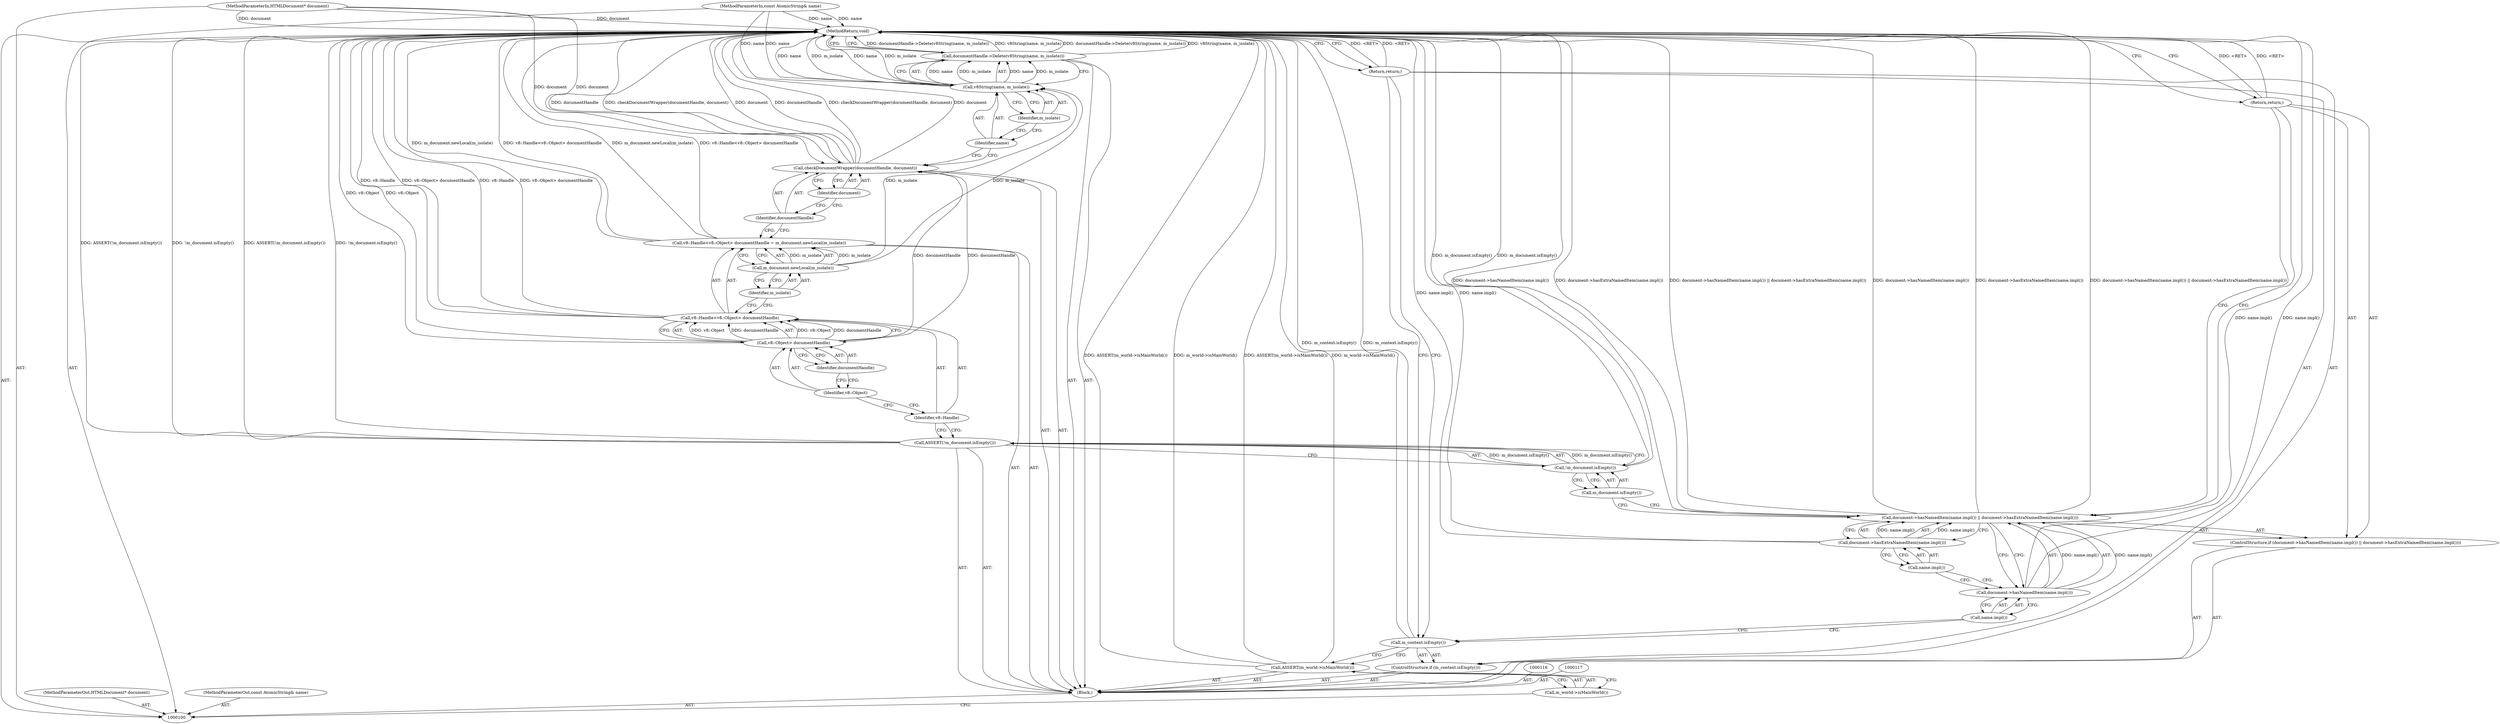 digraph "1_Chrome_36773850210becda3d76f27285ecd899fafdfc72_0" {
"1000136" [label="(MethodReturn,void)"];
"1000101" [label="(MethodParameterIn,HTMLDocument* document)"];
"1000210" [label="(MethodParameterOut,HTMLDocument* document)"];
"1000102" [label="(MethodParameterIn,const AtomicString& name)"];
"1000211" [label="(MethodParameterOut,const AtomicString& name)"];
"1000119" [label="(Call,!m_document.isEmpty())"];
"1000120" [label="(Call,m_document.isEmpty())"];
"1000118" [label="(Call,ASSERT(!m_document.isEmpty()))"];
"1000124" [label="(Call,v8::Object> documentHandle)"];
"1000125" [label="(Identifier,v8::Object)"];
"1000126" [label="(Identifier,documentHandle)"];
"1000121" [label="(Call,v8::Handle<v8::Object> documentHandle = m_document.newLocal(m_isolate))"];
"1000122" [label="(Call,v8::Handle<v8::Object> documentHandle)"];
"1000123" [label="(Identifier,v8::Handle)"];
"1000127" [label="(Call,m_document.newLocal(m_isolate))"];
"1000128" [label="(Identifier,m_isolate)"];
"1000130" [label="(Identifier,documentHandle)"];
"1000129" [label="(Call,checkDocumentWrapper(documentHandle, document))"];
"1000131" [label="(Identifier,document)"];
"1000133" [label="(Call,v8String(name, m_isolate))"];
"1000134" [label="(Identifier,name)"];
"1000132" [label="(Call,documentHandle->Delete(v8String(name, m_isolate)))"];
"1000135" [label="(Identifier,m_isolate)"];
"1000103" [label="(Block,)"];
"1000105" [label="(Call,m_world->isMainWorld())"];
"1000104" [label="(Call,ASSERT(m_world->isMainWorld()))"];
"1000106" [label="(ControlStructure,if (m_context.isEmpty()))"];
"1000107" [label="(Call,m_context.isEmpty())"];
"1000108" [label="(Return,return;)"];
"1000112" [label="(Call,name.impl())"];
"1000109" [label="(ControlStructure,if (document->hasNamedItem(name.impl()) || document->hasExtraNamedItem(name.impl())))"];
"1000113" [label="(Call,document->hasExtraNamedItem(name.impl()))"];
"1000114" [label="(Call,name.impl())"];
"1000110" [label="(Call,document->hasNamedItem(name.impl()) || document->hasExtraNamedItem(name.impl()))"];
"1000111" [label="(Call,document->hasNamedItem(name.impl()))"];
"1000115" [label="(Return,return;)"];
"1000136" -> "1000100"  [label="AST: "];
"1000136" -> "1000108"  [label="CFG: "];
"1000136" -> "1000115"  [label="CFG: "];
"1000136" -> "1000132"  [label="CFG: "];
"1000129" -> "1000136"  [label="DDG: documentHandle"];
"1000129" -> "1000136"  [label="DDG: checkDocumentWrapper(documentHandle, document)"];
"1000129" -> "1000136"  [label="DDG: document"];
"1000124" -> "1000136"  [label="DDG: v8::Object"];
"1000107" -> "1000136"  [label="DDG: m_context.isEmpty()"];
"1000104" -> "1000136"  [label="DDG: ASSERT(m_world->isMainWorld())"];
"1000104" -> "1000136"  [label="DDG: m_world->isMainWorld()"];
"1000113" -> "1000136"  [label="DDG: name.impl()"];
"1000121" -> "1000136"  [label="DDG: m_document.newLocal(m_isolate)"];
"1000121" -> "1000136"  [label="DDG: v8::Handle<v8::Object> documentHandle"];
"1000118" -> "1000136"  [label="DDG: ASSERT(!m_document.isEmpty())"];
"1000118" -> "1000136"  [label="DDG: !m_document.isEmpty()"];
"1000110" -> "1000136"  [label="DDG: document->hasNamedItem(name.impl())"];
"1000110" -> "1000136"  [label="DDG: document->hasExtraNamedItem(name.impl())"];
"1000110" -> "1000136"  [label="DDG: document->hasNamedItem(name.impl()) || document->hasExtraNamedItem(name.impl())"];
"1000122" -> "1000136"  [label="DDG: v8::Handle"];
"1000122" -> "1000136"  [label="DDG: v8::Object> documentHandle"];
"1000132" -> "1000136"  [label="DDG: documentHandle->Delete(v8String(name, m_isolate))"];
"1000132" -> "1000136"  [label="DDG: v8String(name, m_isolate)"];
"1000133" -> "1000136"  [label="DDG: name"];
"1000133" -> "1000136"  [label="DDG: m_isolate"];
"1000102" -> "1000136"  [label="DDG: name"];
"1000111" -> "1000136"  [label="DDG: name.impl()"];
"1000101" -> "1000136"  [label="DDG: document"];
"1000119" -> "1000136"  [label="DDG: m_document.isEmpty()"];
"1000108" -> "1000136"  [label="DDG: <RET>"];
"1000115" -> "1000136"  [label="DDG: <RET>"];
"1000101" -> "1000100"  [label="AST: "];
"1000101" -> "1000136"  [label="DDG: document"];
"1000101" -> "1000129"  [label="DDG: document"];
"1000210" -> "1000100"  [label="AST: "];
"1000102" -> "1000100"  [label="AST: "];
"1000102" -> "1000136"  [label="DDG: name"];
"1000102" -> "1000133"  [label="DDG: name"];
"1000211" -> "1000100"  [label="AST: "];
"1000119" -> "1000118"  [label="AST: "];
"1000119" -> "1000120"  [label="CFG: "];
"1000120" -> "1000119"  [label="AST: "];
"1000118" -> "1000119"  [label="CFG: "];
"1000119" -> "1000136"  [label="DDG: m_document.isEmpty()"];
"1000119" -> "1000118"  [label="DDG: m_document.isEmpty()"];
"1000120" -> "1000119"  [label="AST: "];
"1000120" -> "1000110"  [label="CFG: "];
"1000119" -> "1000120"  [label="CFG: "];
"1000118" -> "1000103"  [label="AST: "];
"1000118" -> "1000119"  [label="CFG: "];
"1000119" -> "1000118"  [label="AST: "];
"1000123" -> "1000118"  [label="CFG: "];
"1000118" -> "1000136"  [label="DDG: ASSERT(!m_document.isEmpty())"];
"1000118" -> "1000136"  [label="DDG: !m_document.isEmpty()"];
"1000119" -> "1000118"  [label="DDG: m_document.isEmpty()"];
"1000124" -> "1000122"  [label="AST: "];
"1000124" -> "1000126"  [label="CFG: "];
"1000125" -> "1000124"  [label="AST: "];
"1000126" -> "1000124"  [label="AST: "];
"1000122" -> "1000124"  [label="CFG: "];
"1000124" -> "1000136"  [label="DDG: v8::Object"];
"1000124" -> "1000122"  [label="DDG: v8::Object"];
"1000124" -> "1000122"  [label="DDG: documentHandle"];
"1000124" -> "1000129"  [label="DDG: documentHandle"];
"1000125" -> "1000124"  [label="AST: "];
"1000125" -> "1000123"  [label="CFG: "];
"1000126" -> "1000125"  [label="CFG: "];
"1000126" -> "1000124"  [label="AST: "];
"1000126" -> "1000125"  [label="CFG: "];
"1000124" -> "1000126"  [label="CFG: "];
"1000121" -> "1000103"  [label="AST: "];
"1000121" -> "1000127"  [label="CFG: "];
"1000122" -> "1000121"  [label="AST: "];
"1000127" -> "1000121"  [label="AST: "];
"1000130" -> "1000121"  [label="CFG: "];
"1000121" -> "1000136"  [label="DDG: m_document.newLocal(m_isolate)"];
"1000121" -> "1000136"  [label="DDG: v8::Handle<v8::Object> documentHandle"];
"1000127" -> "1000121"  [label="DDG: m_isolate"];
"1000122" -> "1000121"  [label="AST: "];
"1000122" -> "1000124"  [label="CFG: "];
"1000123" -> "1000122"  [label="AST: "];
"1000124" -> "1000122"  [label="AST: "];
"1000128" -> "1000122"  [label="CFG: "];
"1000122" -> "1000136"  [label="DDG: v8::Handle"];
"1000122" -> "1000136"  [label="DDG: v8::Object> documentHandle"];
"1000124" -> "1000122"  [label="DDG: v8::Object"];
"1000124" -> "1000122"  [label="DDG: documentHandle"];
"1000123" -> "1000122"  [label="AST: "];
"1000123" -> "1000118"  [label="CFG: "];
"1000125" -> "1000123"  [label="CFG: "];
"1000127" -> "1000121"  [label="AST: "];
"1000127" -> "1000128"  [label="CFG: "];
"1000128" -> "1000127"  [label="AST: "];
"1000121" -> "1000127"  [label="CFG: "];
"1000127" -> "1000121"  [label="DDG: m_isolate"];
"1000127" -> "1000133"  [label="DDG: m_isolate"];
"1000128" -> "1000127"  [label="AST: "];
"1000128" -> "1000122"  [label="CFG: "];
"1000127" -> "1000128"  [label="CFG: "];
"1000130" -> "1000129"  [label="AST: "];
"1000130" -> "1000121"  [label="CFG: "];
"1000131" -> "1000130"  [label="CFG: "];
"1000129" -> "1000103"  [label="AST: "];
"1000129" -> "1000131"  [label="CFG: "];
"1000130" -> "1000129"  [label="AST: "];
"1000131" -> "1000129"  [label="AST: "];
"1000134" -> "1000129"  [label="CFG: "];
"1000129" -> "1000136"  [label="DDG: documentHandle"];
"1000129" -> "1000136"  [label="DDG: checkDocumentWrapper(documentHandle, document)"];
"1000129" -> "1000136"  [label="DDG: document"];
"1000124" -> "1000129"  [label="DDG: documentHandle"];
"1000101" -> "1000129"  [label="DDG: document"];
"1000131" -> "1000129"  [label="AST: "];
"1000131" -> "1000130"  [label="CFG: "];
"1000129" -> "1000131"  [label="CFG: "];
"1000133" -> "1000132"  [label="AST: "];
"1000133" -> "1000135"  [label="CFG: "];
"1000134" -> "1000133"  [label="AST: "];
"1000135" -> "1000133"  [label="AST: "];
"1000132" -> "1000133"  [label="CFG: "];
"1000133" -> "1000136"  [label="DDG: name"];
"1000133" -> "1000136"  [label="DDG: m_isolate"];
"1000133" -> "1000132"  [label="DDG: name"];
"1000133" -> "1000132"  [label="DDG: m_isolate"];
"1000102" -> "1000133"  [label="DDG: name"];
"1000127" -> "1000133"  [label="DDG: m_isolate"];
"1000134" -> "1000133"  [label="AST: "];
"1000134" -> "1000129"  [label="CFG: "];
"1000135" -> "1000134"  [label="CFG: "];
"1000132" -> "1000103"  [label="AST: "];
"1000132" -> "1000133"  [label="CFG: "];
"1000133" -> "1000132"  [label="AST: "];
"1000136" -> "1000132"  [label="CFG: "];
"1000132" -> "1000136"  [label="DDG: documentHandle->Delete(v8String(name, m_isolate))"];
"1000132" -> "1000136"  [label="DDG: v8String(name, m_isolate)"];
"1000133" -> "1000132"  [label="DDG: name"];
"1000133" -> "1000132"  [label="DDG: m_isolate"];
"1000135" -> "1000133"  [label="AST: "];
"1000135" -> "1000134"  [label="CFG: "];
"1000133" -> "1000135"  [label="CFG: "];
"1000103" -> "1000100"  [label="AST: "];
"1000104" -> "1000103"  [label="AST: "];
"1000106" -> "1000103"  [label="AST: "];
"1000109" -> "1000103"  [label="AST: "];
"1000116" -> "1000103"  [label="AST: "];
"1000117" -> "1000103"  [label="AST: "];
"1000118" -> "1000103"  [label="AST: "];
"1000121" -> "1000103"  [label="AST: "];
"1000129" -> "1000103"  [label="AST: "];
"1000132" -> "1000103"  [label="AST: "];
"1000105" -> "1000104"  [label="AST: "];
"1000105" -> "1000100"  [label="CFG: "];
"1000104" -> "1000105"  [label="CFG: "];
"1000104" -> "1000103"  [label="AST: "];
"1000104" -> "1000105"  [label="CFG: "];
"1000105" -> "1000104"  [label="AST: "];
"1000107" -> "1000104"  [label="CFG: "];
"1000104" -> "1000136"  [label="DDG: ASSERT(m_world->isMainWorld())"];
"1000104" -> "1000136"  [label="DDG: m_world->isMainWorld()"];
"1000106" -> "1000103"  [label="AST: "];
"1000107" -> "1000106"  [label="AST: "];
"1000108" -> "1000106"  [label="AST: "];
"1000107" -> "1000106"  [label="AST: "];
"1000107" -> "1000104"  [label="CFG: "];
"1000108" -> "1000107"  [label="CFG: "];
"1000112" -> "1000107"  [label="CFG: "];
"1000107" -> "1000136"  [label="DDG: m_context.isEmpty()"];
"1000108" -> "1000106"  [label="AST: "];
"1000108" -> "1000107"  [label="CFG: "];
"1000136" -> "1000108"  [label="CFG: "];
"1000108" -> "1000136"  [label="DDG: <RET>"];
"1000112" -> "1000111"  [label="AST: "];
"1000112" -> "1000107"  [label="CFG: "];
"1000111" -> "1000112"  [label="CFG: "];
"1000109" -> "1000103"  [label="AST: "];
"1000110" -> "1000109"  [label="AST: "];
"1000115" -> "1000109"  [label="AST: "];
"1000113" -> "1000110"  [label="AST: "];
"1000113" -> "1000114"  [label="CFG: "];
"1000114" -> "1000113"  [label="AST: "];
"1000110" -> "1000113"  [label="CFG: "];
"1000113" -> "1000136"  [label="DDG: name.impl()"];
"1000113" -> "1000110"  [label="DDG: name.impl()"];
"1000114" -> "1000113"  [label="AST: "];
"1000114" -> "1000111"  [label="CFG: "];
"1000113" -> "1000114"  [label="CFG: "];
"1000110" -> "1000109"  [label="AST: "];
"1000110" -> "1000111"  [label="CFG: "];
"1000110" -> "1000113"  [label="CFG: "];
"1000111" -> "1000110"  [label="AST: "];
"1000113" -> "1000110"  [label="AST: "];
"1000115" -> "1000110"  [label="CFG: "];
"1000120" -> "1000110"  [label="CFG: "];
"1000110" -> "1000136"  [label="DDG: document->hasNamedItem(name.impl())"];
"1000110" -> "1000136"  [label="DDG: document->hasExtraNamedItem(name.impl())"];
"1000110" -> "1000136"  [label="DDG: document->hasNamedItem(name.impl()) || document->hasExtraNamedItem(name.impl())"];
"1000111" -> "1000110"  [label="DDG: name.impl()"];
"1000113" -> "1000110"  [label="DDG: name.impl()"];
"1000111" -> "1000110"  [label="AST: "];
"1000111" -> "1000112"  [label="CFG: "];
"1000112" -> "1000111"  [label="AST: "];
"1000114" -> "1000111"  [label="CFG: "];
"1000110" -> "1000111"  [label="CFG: "];
"1000111" -> "1000136"  [label="DDG: name.impl()"];
"1000111" -> "1000110"  [label="DDG: name.impl()"];
"1000115" -> "1000109"  [label="AST: "];
"1000115" -> "1000110"  [label="CFG: "];
"1000136" -> "1000115"  [label="CFG: "];
"1000115" -> "1000136"  [label="DDG: <RET>"];
}
